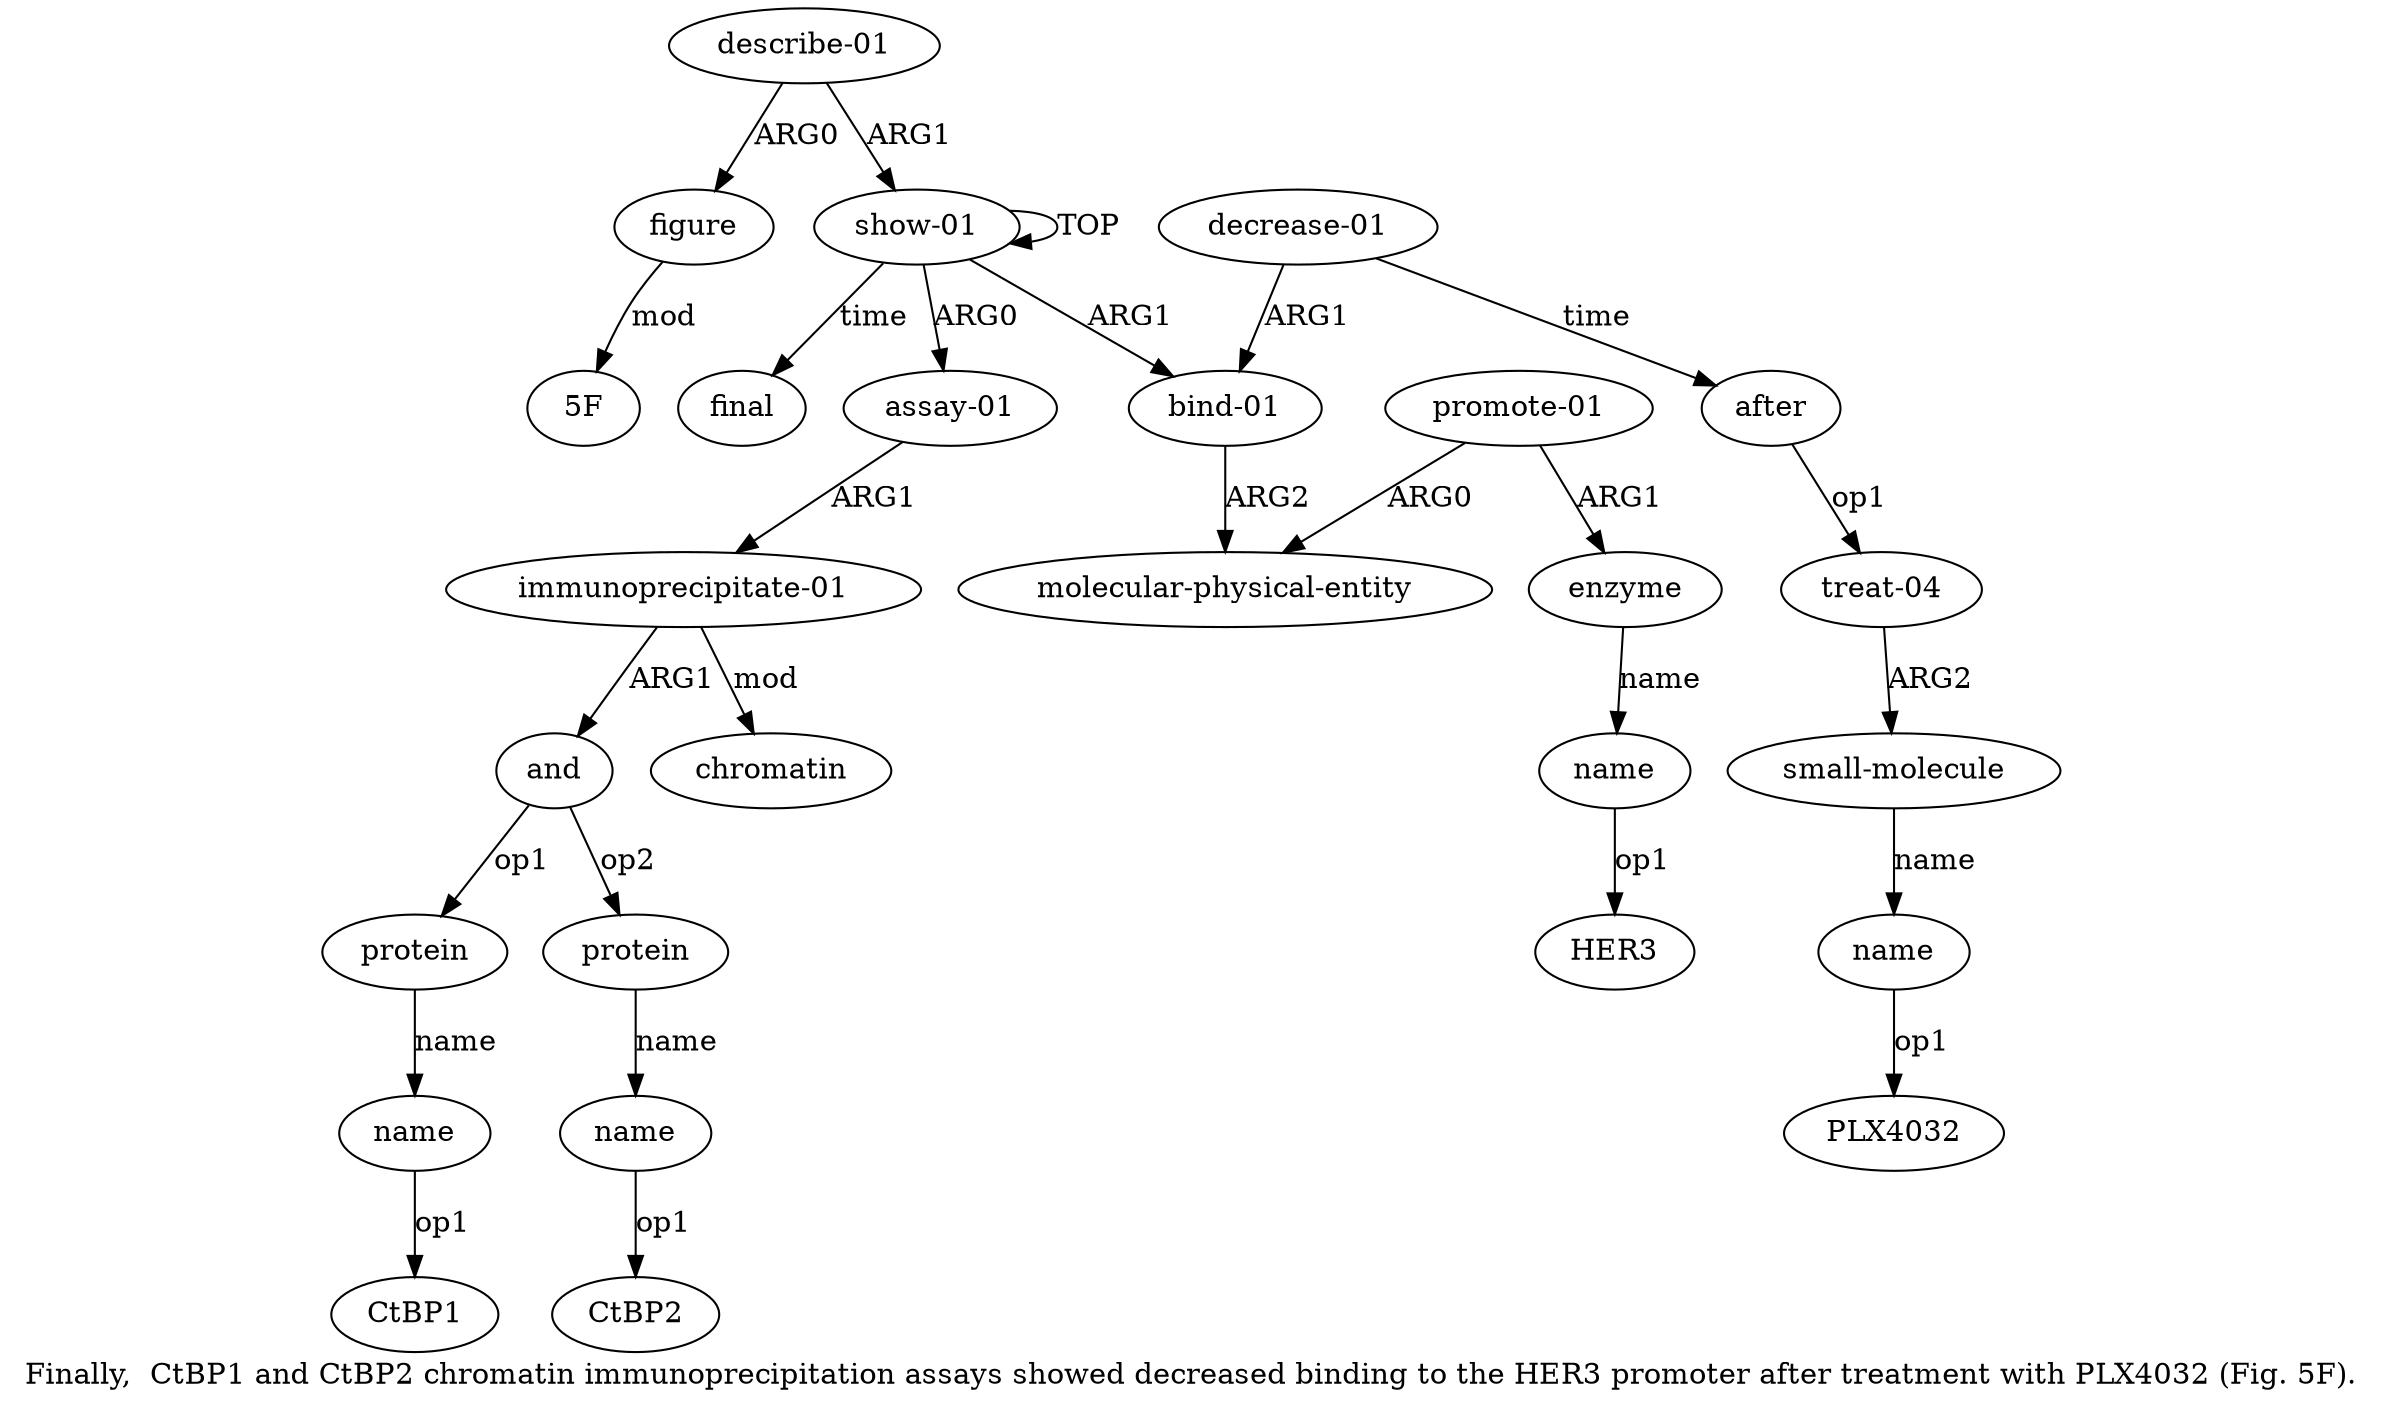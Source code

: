 digraph  {
	graph [label="Finally,  CtBP1 and CtBP2 chromatin immunoprecipitation assays showed decreased binding to the HER3 promoter after treatment with \
PLX4032 (Fig. 5F)."];
	node [label="\N"];
	a20	 [color=black,
		gold_ind=20,
		gold_label="describe-01",
		label="describe-01",
		test_ind=20,
		test_label="describe-01"];
	a21	 [color=black,
		gold_ind=21,
		gold_label=figure,
		label=figure,
		test_ind=21,
		test_label=figure];
	a20 -> a21 [key=0,
	color=black,
	gold_label=ARG0,
	label=ARG0,
	test_label=ARG0];
a0 [color=black,
	gold_ind=0,
	gold_label="show-01",
	label="show-01",
	test_ind=0,
	test_label="show-01"];
a20 -> a0 [key=0,
color=black,
gold_label=ARG1,
label=ARG1,
test_label=ARG1];
"a21 5F" [color=black,
gold_ind=-1,
gold_label="5F",
label="5F",
test_ind=-1,
test_label="5F"];
a21 -> "a21 5F" [key=0,
color=black,
gold_label=mod,
label=mod,
test_label=mod];
"a5 CtBP1" [color=black,
gold_ind=-1,
gold_label=CtBP1,
label=CtBP1,
test_ind=-1,
test_label=CtBP1];
"a7 CtBP2" [color=black,
gold_ind=-1,
gold_label=CtBP2,
label=CtBP2,
test_ind=-1,
test_label=CtBP2];
a15 [color=black,
gold_ind=15,
gold_label=after,
label=after,
test_ind=15,
test_label=after];
a16 [color=black,
gold_ind=16,
gold_label="treat-04",
label="treat-04",
test_ind=16,
test_label="treat-04"];
a15 -> a16 [key=0,
color=black,
gold_label=op1,
label=op1,
test_label=op1];
a14 [color=black,
gold_ind=14,
gold_label="decrease-01",
label="decrease-01",
test_ind=14,
test_label="decrease-01"];
a14 -> a15 [key=0,
color=black,
gold_label=time,
label=time,
test_label=time];
a9 [color=black,
gold_ind=9,
gold_label="bind-01",
label="bind-01",
test_ind=9,
test_label="bind-01"];
a14 -> a9 [key=0,
color=black,
gold_label=ARG1,
label=ARG1,
test_label=ARG1];
a17 [color=black,
gold_ind=17,
gold_label="small-molecule",
label="small-molecule",
test_ind=17,
test_label="small-molecule"];
a18 [color=black,
gold_ind=18,
gold_label=name,
label=name,
test_ind=18,
test_label=name];
a17 -> a18 [key=0,
color=black,
gold_label=name,
label=name,
test_label=name];
a16 -> a17 [key=0,
color=black,
gold_label=ARG2,
label=ARG2,
test_label=ARG2];
a11 [color=black,
gold_ind=11,
gold_label="promote-01",
label="promote-01",
test_ind=11,
test_label="promote-01"];
a10 [color=black,
gold_ind=10,
gold_label="molecular-physical-entity",
label="molecular-physical-entity",
test_ind=10,
test_label="molecular-physical-entity"];
a11 -> a10 [key=0,
color=black,
gold_label=ARG0,
label=ARG0,
test_label=ARG0];
a12 [color=black,
gold_ind=12,
gold_label=enzyme,
label=enzyme,
test_ind=12,
test_label=enzyme];
a11 -> a12 [key=0,
color=black,
gold_label=ARG1,
label=ARG1,
test_label=ARG1];
a13 [color=black,
gold_ind=13,
gold_label=name,
label=name,
test_ind=13,
test_label=name];
"a13 HER3" [color=black,
gold_ind=-1,
gold_label=HER3,
label=HER3,
test_ind=-1,
test_label=HER3];
a13 -> "a13 HER3" [key=0,
color=black,
gold_label=op1,
label=op1,
test_label=op1];
a12 -> a13 [key=0,
color=black,
gold_label=name,
label=name,
test_label=name];
a19 [color=black,
gold_ind=19,
gold_label=final,
label=final,
test_ind=19,
test_label=final];
"a18 PLX4032" [color=black,
gold_ind=-1,
gold_label=PLX4032,
label=PLX4032,
test_ind=-1,
test_label=PLX4032];
a18 -> "a18 PLX4032" [key=0,
color=black,
gold_label=op1,
label=op1,
test_label=op1];
a1 [color=black,
gold_ind=1,
gold_label="assay-01",
label="assay-01",
test_ind=1,
test_label="assay-01"];
a2 [color=black,
gold_ind=2,
gold_label="immunoprecipitate-01",
label="immunoprecipitate-01",
test_ind=2,
test_label="immunoprecipitate-01"];
a1 -> a2 [key=0,
color=black,
gold_label=ARG1,
label=ARG1,
test_label=ARG1];
a0 -> a19 [key=0,
color=black,
gold_label=time,
label=time,
test_label=time];
a0 -> a1 [key=0,
color=black,
gold_label=ARG0,
label=ARG0,
test_label=ARG0];
a0 -> a0 [key=0,
color=black,
gold_label=TOP,
label=TOP,
test_label=TOP];
a0 -> a9 [key=0,
color=black,
gold_label=ARG1,
label=ARG1,
test_label=ARG1];
a3 [color=black,
gold_ind=3,
gold_label=and,
label=and,
test_ind=3,
test_label=and];
a4 [color=black,
gold_ind=4,
gold_label=protein,
label=protein,
test_ind=4,
test_label=protein];
a3 -> a4 [key=0,
color=black,
gold_label=op1,
label=op1,
test_label=op1];
a6 [color=black,
gold_ind=6,
gold_label=protein,
label=protein,
test_ind=6,
test_label=protein];
a3 -> a6 [key=0,
color=black,
gold_label=op2,
label=op2,
test_label=op2];
a2 -> a3 [key=0,
color=black,
gold_label=ARG1,
label=ARG1,
test_label=ARG1];
a8 [color=black,
gold_ind=8,
gold_label=chromatin,
label=chromatin,
test_ind=8,
test_label=chromatin];
a2 -> a8 [key=0,
color=black,
gold_label=mod,
label=mod,
test_label=mod];
a5 [color=black,
gold_ind=5,
gold_label=name,
label=name,
test_ind=5,
test_label=name];
a5 -> "a5 CtBP1" [key=0,
color=black,
gold_label=op1,
label=op1,
test_label=op1];
a4 -> a5 [key=0,
color=black,
gold_label=name,
label=name,
test_label=name];
a7 [color=black,
gold_ind=7,
gold_label=name,
label=name,
test_ind=7,
test_label=name];
a7 -> "a7 CtBP2" [key=0,
color=black,
gold_label=op1,
label=op1,
test_label=op1];
a6 -> a7 [key=0,
color=black,
gold_label=name,
label=name,
test_label=name];
a9 -> a10 [key=0,
color=black,
gold_label=ARG2,
label=ARG2,
test_label=ARG2];
}
